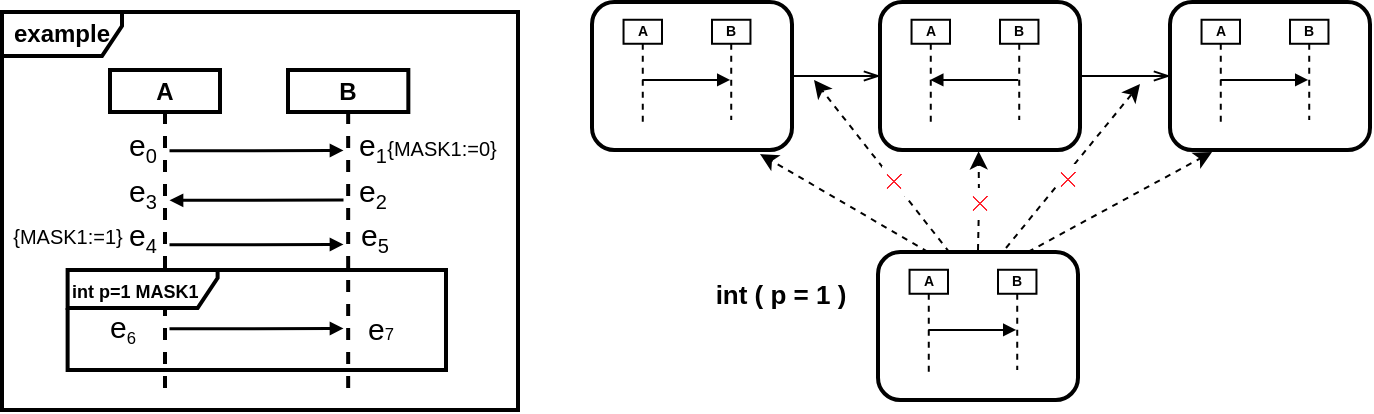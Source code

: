 <mxfile version="24.2.2" type="github">
  <diagram name="第 1 页" id="UiSb-AJgzE3sTe0nSy-w">
    <mxGraphModel dx="1333" dy="945" grid="0" gridSize="10" guides="1" tooltips="1" connect="1" arrows="1" fold="1" page="1" pageScale="1" pageWidth="1169" pageHeight="1654" math="1" shadow="0">
      <root>
        <mxCell id="0" />
        <mxCell id="1" parent="0" />
        <mxCell id="lk80hKLOs_8HjmvmfNgm-3" value="A" style="shape=umlLifeline;perimeter=lifelinePerimeter;whiteSpace=wrap;html=1;container=1;dropTarget=0;collapsible=0;recursiveResize=0;outlineConnect=0;portConstraint=eastwest;newEdgeStyle={&quot;curved&quot;:0,&quot;rounded&quot;:0};size=21;fontStyle=1;strokeWidth=2;fillColor=default;" vertex="1" parent="1">
          <mxGeometry x="72" y="70" width="55" height="160" as="geometry" />
        </mxCell>
        <mxCell id="lk80hKLOs_8HjmvmfNgm-4" value="&lt;font style=&quot;font-size: 9px;&quot;&gt;int p=1 MASK1&lt;/font&gt;" style="shape=umlFrame;whiteSpace=wrap;html=1;pointerEvents=0;width=75;height=19;fillColor=default;align=left;fontStyle=1;strokeWidth=2;" vertex="1" parent="1">
          <mxGeometry x="50.81" y="170" width="189.19" height="50" as="geometry" />
        </mxCell>
        <mxCell id="lk80hKLOs_8HjmvmfNgm-5" value="example" style="shape=umlFrame;whiteSpace=wrap;html=1;pointerEvents=0;width=60;height=22;fontStyle=1;strokeWidth=2;fillColor=default;" vertex="1" parent="1">
          <mxGeometry x="18" y="41" width="258" height="199" as="geometry" />
        </mxCell>
        <mxCell id="lk80hKLOs_8HjmvmfNgm-7" value="B" style="shape=umlLifeline;perimeter=lifelinePerimeter;whiteSpace=wrap;html=1;container=1;dropTarget=0;collapsible=0;recursiveResize=0;outlineConnect=0;portConstraint=eastwest;newEdgeStyle={&quot;curved&quot;:0,&quot;rounded&quot;:0};size=21;aspect=fixed;fontStyle=1;strokeWidth=2;fillColor=default;" vertex="1" parent="1">
          <mxGeometry x="161" y="70" width="60.17" height="160" as="geometry" />
        </mxCell>
        <mxCell id="lk80hKLOs_8HjmvmfNgm-8" value="&lt;div style=&quot;text-align: left;&quot;&gt;&lt;br&gt;&lt;/div&gt;" style="html=1;verticalAlign=bottom;endArrow=block;curved=0;rounded=0;strokeWidth=1.5;endSize=3;" edge="1" parent="1">
          <mxGeometry width="80" relative="1" as="geometry">
            <mxPoint x="101.5" y="199.13" as="sourcePoint" />
            <mxPoint x="188.5" y="199" as="targetPoint" />
          </mxGeometry>
        </mxCell>
        <mxCell id="lk80hKLOs_8HjmvmfNgm-10" value="&lt;div style=&quot;text-align: left;&quot;&gt;&lt;br&gt;&lt;/div&gt;" style="html=1;verticalAlign=bottom;endArrow=block;curved=0;rounded=0;strokeWidth=1.5;endSize=3;" edge="1" parent="1">
          <mxGeometry width="80" relative="1" as="geometry">
            <mxPoint x="101.5" y="110.13" as="sourcePoint" />
            <mxPoint x="188.5" y="110" as="targetPoint" />
          </mxGeometry>
        </mxCell>
        <mxCell id="lk80hKLOs_8HjmvmfNgm-11" value="&lt;div style=&quot;text-align: left;&quot;&gt;&lt;br&gt;&lt;/div&gt;" style="html=1;verticalAlign=bottom;endArrow=block;curved=0;rounded=0;strokeWidth=1.5;endSize=3;" edge="1" parent="1">
          <mxGeometry width="80" relative="1" as="geometry">
            <mxPoint x="188.5" y="134.81" as="sourcePoint" />
            <mxPoint x="101.5" y="134.94" as="targetPoint" />
          </mxGeometry>
        </mxCell>
        <mxCell id="lk80hKLOs_8HjmvmfNgm-12" value="&lt;div style=&quot;text-align: left;&quot;&gt;&lt;br&gt;&lt;/div&gt;" style="html=1;verticalAlign=bottom;endArrow=block;curved=0;rounded=0;strokeWidth=1.5;endSize=3;" edge="1" parent="1">
          <mxGeometry width="80" relative="1" as="geometry">
            <mxPoint x="101.5" y="157.13" as="sourcePoint" />
            <mxPoint x="188.5" y="157" as="targetPoint" />
          </mxGeometry>
        </mxCell>
        <mxCell id="lk80hKLOs_8HjmvmfNgm-13" value="&lt;font style=&quot;font-size: 15px;&quot;&gt;e&lt;/font&gt;&lt;sub&gt;0&lt;/sub&gt;" style="text;html=1;align=center;verticalAlign=middle;resizable=0;points=[];autosize=1;strokeColor=none;fillColor=none;" vertex="1" parent="1">
          <mxGeometry x="72" y="93" width="32" height="32" as="geometry" />
        </mxCell>
        <mxCell id="lk80hKLOs_8HjmvmfNgm-14" value="&lt;font style=&quot;font-size: 15px;&quot;&gt;e&lt;/font&gt;&lt;sub&gt;1&lt;/sub&gt;" style="text;html=1;align=center;verticalAlign=middle;resizable=0;points=[];autosize=1;strokeColor=none;fillColor=none;" vertex="1" parent="1">
          <mxGeometry x="187" y="93" width="32" height="32" as="geometry" />
        </mxCell>
        <mxCell id="lk80hKLOs_8HjmvmfNgm-15" value="&lt;font style=&quot;font-size: 15px;&quot;&gt;e&lt;/font&gt;&lt;sub&gt;2&lt;/sub&gt;" style="text;html=1;align=center;verticalAlign=middle;resizable=0;points=[];autosize=1;strokeColor=none;fillColor=none;" vertex="1" parent="1">
          <mxGeometry x="187" y="116" width="32" height="32" as="geometry" />
        </mxCell>
        <mxCell id="lk80hKLOs_8HjmvmfNgm-16" value="&lt;font style=&quot;font-size: 15px;&quot;&gt;e&lt;/font&gt;&lt;sub&gt;3&lt;/sub&gt;" style="text;html=1;align=center;verticalAlign=middle;resizable=0;points=[];autosize=1;strokeColor=none;fillColor=none;" vertex="1" parent="1">
          <mxGeometry x="72" y="116" width="32" height="32" as="geometry" />
        </mxCell>
        <mxCell id="lk80hKLOs_8HjmvmfNgm-17" value="&lt;font style=&quot;font-size: 15px;&quot;&gt;e&lt;/font&gt;&lt;sub&gt;4&lt;/sub&gt;" style="text;html=1;align=center;verticalAlign=middle;resizable=0;points=[];autosize=1;strokeColor=none;fillColor=none;" vertex="1" parent="1">
          <mxGeometry x="72" y="138" width="32" height="32" as="geometry" />
        </mxCell>
        <mxCell id="lk80hKLOs_8HjmvmfNgm-18" value="&lt;font style=&quot;font-size: 15px;&quot;&gt;e&lt;/font&gt;&lt;sub&gt;5&lt;/sub&gt;" style="text;html=1;align=center;verticalAlign=middle;resizable=0;points=[];autosize=1;strokeColor=none;fillColor=none;" vertex="1" parent="1">
          <mxGeometry x="188" y="138" width="32" height="32" as="geometry" />
        </mxCell>
        <mxCell id="lk80hKLOs_8HjmvmfNgm-19" value="&lt;font style=&quot;font-size: 15px;&quot;&gt;e&lt;/font&gt;&lt;span style=&quot;font-size: 10px;&quot;&gt;&lt;sub&gt;6&lt;/sub&gt;&lt;/span&gt;" style="text;html=1;align=center;verticalAlign=middle;resizable=0;points=[];autosize=1;strokeColor=none;fillColor=none;" vertex="1" parent="1">
          <mxGeometry x="62.996" y="183" width="31" height="31" as="geometry" />
        </mxCell>
        <mxCell id="lk80hKLOs_8HjmvmfNgm-20" value="&lt;font style=&quot;font-size: 15px;&quot;&gt;e&lt;/font&gt;&lt;span style=&quot;font-size: 8.333px;&quot;&gt;7&lt;/span&gt;" style="text;html=1;align=center;verticalAlign=middle;resizable=0;points=[];autosize=1;strokeColor=none;fillColor=none;" vertex="1" parent="1">
          <mxGeometry x="191.002" y="184" width="31" height="30" as="geometry" />
        </mxCell>
        <mxCell id="lk80hKLOs_8HjmvmfNgm-21" value="&lt;font style=&quot;font-size: 10px;&quot;&gt;{MASK1:=0}&lt;/font&gt;" style="text;html=1;align=center;verticalAlign=middle;whiteSpace=wrap;rounded=0;" vertex="1" parent="1">
          <mxGeometry x="208" y="94" width="60" height="30" as="geometry" />
        </mxCell>
        <mxCell id="lk80hKLOs_8HjmvmfNgm-22" value="&lt;font style=&quot;font-size: 10px;&quot;&gt;{MASK1:=1&lt;/font&gt;&lt;span style=&quot;font-size: 10px; background-color: initial;&quot;&gt;}&lt;/span&gt;" style="text;html=1;align=center;verticalAlign=middle;whiteSpace=wrap;rounded=0;" vertex="1" parent="1">
          <mxGeometry x="21" y="138" width="60" height="30" as="geometry" />
        </mxCell>
        <mxCell id="lk80hKLOs_8HjmvmfNgm-23" value="" style="group;fontStyle=1" vertex="1" connectable="0" parent="1">
          <mxGeometry x="457" y="36" width="100" height="74" as="geometry" />
        </mxCell>
        <mxCell id="lk80hKLOs_8HjmvmfNgm-24" value="" style="rounded=1;whiteSpace=wrap;html=1;container=0;fontStyle=1" vertex="1" parent="lk80hKLOs_8HjmvmfNgm-23">
          <mxGeometry width="100" height="74" as="geometry" />
        </mxCell>
        <mxCell id="lk80hKLOs_8HjmvmfNgm-28" value="&lt;font style=&quot;font-size: 7px;&quot;&gt;SCS&lt;/font&gt;" style="shape=umlLifeline;perimeter=lifelinePerimeter;whiteSpace=wrap;html=1;container=1;dropTarget=0;collapsible=0;recursiveResize=0;outlineConnect=0;portConstraint=eastwest;newEdgeStyle={&quot;curved&quot;:0,&quot;rounded&quot;:0};size=12;fontSize=7;fontStyle=1" vertex="1" parent="lk80hKLOs_8HjmvmfNgm-23">
          <mxGeometry x="60" y="8.88" width="19.23" height="50.12" as="geometry" />
        </mxCell>
        <mxCell id="lk80hKLOs_8HjmvmfNgm-29" value="&lt;font style=&quot;font-size: 7px;&quot;&gt;PCS&lt;/font&gt;" style="shape=umlLifeline;perimeter=lifelinePerimeter;whiteSpace=wrap;html=1;container=1;dropTarget=0;collapsible=0;recursiveResize=0;outlineConnect=0;portConstraint=eastwest;newEdgeStyle={&quot;curved&quot;:0,&quot;rounded&quot;:0};size=12;fontSize=7;fontStyle=1" vertex="1" parent="lk80hKLOs_8HjmvmfNgm-23">
          <mxGeometry x="15.77" y="8.88" width="19.23" height="47.12" as="geometry" />
        </mxCell>
        <mxCell id="lk80hKLOs_8HjmvmfNgm-30" value="" style="html=1;verticalAlign=bottom;endArrow=block;curved=0;rounded=0;strokeWidth=1;fontStyle=1" edge="1" parent="lk80hKLOs_8HjmvmfNgm-23">
          <mxGeometry width="80" relative="1" as="geometry">
            <mxPoint x="69.115" y="38.94" as="sourcePoint" />
            <mxPoint x="25.144" y="38.94" as="targetPoint" />
          </mxGeometry>
        </mxCell>
        <mxCell id="lk80hKLOs_8HjmvmfNgm-47" value="" style="group;fontStyle=1" vertex="1" connectable="0" parent="1">
          <mxGeometry x="457" y="36" width="100" height="74" as="geometry" />
        </mxCell>
        <mxCell id="lk80hKLOs_8HjmvmfNgm-48" value="" style="rounded=1;whiteSpace=wrap;html=1;container=0;fontStyle=1;strokeWidth=2;" vertex="1" parent="lk80hKLOs_8HjmvmfNgm-47">
          <mxGeometry width="100" height="74" as="geometry" />
        </mxCell>
        <mxCell id="lk80hKLOs_8HjmvmfNgm-49" value="&lt;font style=&quot;font-size: 7px;&quot;&gt;B&lt;/font&gt;" style="shape=umlLifeline;perimeter=lifelinePerimeter;whiteSpace=wrap;html=1;container=1;dropTarget=0;collapsible=0;recursiveResize=0;outlineConnect=0;portConstraint=eastwest;newEdgeStyle={&quot;curved&quot;:0,&quot;rounded&quot;:0};size=12;fontSize=7;fontStyle=1" vertex="1" parent="lk80hKLOs_8HjmvmfNgm-47">
          <mxGeometry x="60" y="8.88" width="19.23" height="50.12" as="geometry" />
        </mxCell>
        <mxCell id="lk80hKLOs_8HjmvmfNgm-50" value="&lt;font style=&quot;font-size: 7px;&quot;&gt;A&lt;/font&gt;" style="shape=umlLifeline;perimeter=lifelinePerimeter;whiteSpace=wrap;html=1;container=1;dropTarget=0;collapsible=0;recursiveResize=0;outlineConnect=0;portConstraint=eastwest;newEdgeStyle={&quot;curved&quot;:0,&quot;rounded&quot;:0};size=12;fontSize=7;fontStyle=1" vertex="1" parent="lk80hKLOs_8HjmvmfNgm-47">
          <mxGeometry x="15.77" y="8.88" width="19.23" height="52.12" as="geometry" />
        </mxCell>
        <mxCell id="lk80hKLOs_8HjmvmfNgm-51" value="" style="html=1;verticalAlign=bottom;endArrow=block;curved=0;rounded=0;strokeWidth=1;endSize=4;fontStyle=1" edge="1" parent="lk80hKLOs_8HjmvmfNgm-47">
          <mxGeometry width="80" relative="1" as="geometry">
            <mxPoint x="69.115" y="38.94" as="sourcePoint" />
            <mxPoint x="25.144" y="38.94" as="targetPoint" />
          </mxGeometry>
        </mxCell>
        <mxCell id="lk80hKLOs_8HjmvmfNgm-52" value="" style="group;fontStyle=1" vertex="1" connectable="0" parent="1">
          <mxGeometry x="313" y="36" width="100" height="74" as="geometry" />
        </mxCell>
        <mxCell id="lk80hKLOs_8HjmvmfNgm-53" value="" style="rounded=1;whiteSpace=wrap;html=1;container=0;fontStyle=1;strokeWidth=2;" vertex="1" parent="lk80hKLOs_8HjmvmfNgm-52">
          <mxGeometry width="100" height="74" as="geometry" />
        </mxCell>
        <mxCell id="lk80hKLOs_8HjmvmfNgm-54" value="&lt;font style=&quot;font-size: 7px;&quot;&gt;B&lt;/font&gt;" style="shape=umlLifeline;perimeter=lifelinePerimeter;whiteSpace=wrap;html=1;container=1;dropTarget=0;collapsible=0;recursiveResize=0;outlineConnect=0;portConstraint=eastwest;newEdgeStyle={&quot;curved&quot;:0,&quot;rounded&quot;:0};size=12;fontSize=7;fontStyle=1" vertex="1" parent="lk80hKLOs_8HjmvmfNgm-52">
          <mxGeometry x="60" y="8.88" width="19.23" height="50.12" as="geometry" />
        </mxCell>
        <mxCell id="lk80hKLOs_8HjmvmfNgm-55" value="&lt;font style=&quot;font-size: 7px;&quot;&gt;A&lt;/font&gt;" style="shape=umlLifeline;perimeter=lifelinePerimeter;whiteSpace=wrap;html=1;container=1;dropTarget=0;collapsible=0;recursiveResize=0;outlineConnect=0;portConstraint=eastwest;newEdgeStyle={&quot;curved&quot;:0,&quot;rounded&quot;:0};size=12;fontSize=7;fontStyle=1" vertex="1" parent="lk80hKLOs_8HjmvmfNgm-52">
          <mxGeometry x="15.77" y="8.88" width="19.23" height="52.12" as="geometry" />
        </mxCell>
        <mxCell id="lk80hKLOs_8HjmvmfNgm-56" value="" style="html=1;verticalAlign=bottom;endArrow=block;curved=0;rounded=0;strokeWidth=1;endSize=4;fontStyle=1" edge="1" parent="lk80hKLOs_8HjmvmfNgm-52">
          <mxGeometry width="80" relative="1" as="geometry">
            <mxPoint x="25.144" y="38.94" as="sourcePoint" />
            <mxPoint x="69.115" y="38.94" as="targetPoint" />
          </mxGeometry>
        </mxCell>
        <mxCell id="lk80hKLOs_8HjmvmfNgm-57" value="" style="group;fontStyle=1;strokeWidth=3;" vertex="1" connectable="0" parent="1">
          <mxGeometry x="602" y="36" width="100" height="74" as="geometry" />
        </mxCell>
        <mxCell id="lk80hKLOs_8HjmvmfNgm-58" value="" style="rounded=1;whiteSpace=wrap;html=1;container=0;fontStyle=1;strokeWidth=2;" vertex="1" parent="lk80hKLOs_8HjmvmfNgm-57">
          <mxGeometry width="100" height="74" as="geometry" />
        </mxCell>
        <mxCell id="lk80hKLOs_8HjmvmfNgm-59" value="&lt;font style=&quot;font-size: 7px;&quot;&gt;B&lt;/font&gt;" style="shape=umlLifeline;perimeter=lifelinePerimeter;whiteSpace=wrap;html=1;container=1;dropTarget=0;collapsible=0;recursiveResize=0;outlineConnect=0;portConstraint=eastwest;newEdgeStyle={&quot;curved&quot;:0,&quot;rounded&quot;:0};size=12;fontSize=7;fontStyle=1" vertex="1" parent="lk80hKLOs_8HjmvmfNgm-57">
          <mxGeometry x="60" y="8.88" width="19.23" height="50.12" as="geometry" />
        </mxCell>
        <mxCell id="lk80hKLOs_8HjmvmfNgm-60" value="&lt;font style=&quot;font-size: 7px;&quot;&gt;A&lt;/font&gt;" style="shape=umlLifeline;perimeter=lifelinePerimeter;whiteSpace=wrap;html=1;container=1;dropTarget=0;collapsible=0;recursiveResize=0;outlineConnect=0;portConstraint=eastwest;newEdgeStyle={&quot;curved&quot;:0,&quot;rounded&quot;:0};size=12;fontSize=7;fontStyle=1" vertex="1" parent="lk80hKLOs_8HjmvmfNgm-57">
          <mxGeometry x="15.77" y="8.88" width="19.23" height="53.12" as="geometry" />
        </mxCell>
        <mxCell id="lk80hKLOs_8HjmvmfNgm-61" value="" style="html=1;verticalAlign=bottom;endArrow=block;curved=0;rounded=0;strokeWidth=1;endSize=4;fontStyle=1" edge="1" parent="lk80hKLOs_8HjmvmfNgm-57">
          <mxGeometry width="80" relative="1" as="geometry">
            <mxPoint x="25.144" y="38.94" as="sourcePoint" />
            <mxPoint x="69.115" y="38.94" as="targetPoint" />
          </mxGeometry>
        </mxCell>
        <mxCell id="lk80hKLOs_8HjmvmfNgm-65" style="edgeStyle=orthogonalEdgeStyle;rounded=0;orthogonalLoop=1;jettySize=auto;html=1;entryX=0;entryY=0.5;entryDx=0;entryDy=0;endArrow=openThin;endFill=0;fontStyle=1" edge="1" parent="1" source="lk80hKLOs_8HjmvmfNgm-53" target="lk80hKLOs_8HjmvmfNgm-48">
          <mxGeometry relative="1" as="geometry" />
        </mxCell>
        <mxCell id="lk80hKLOs_8HjmvmfNgm-67" style="edgeStyle=orthogonalEdgeStyle;rounded=0;orthogonalLoop=1;jettySize=auto;html=1;exitX=1;exitY=0.5;exitDx=0;exitDy=0;entryX=0;entryY=0.5;entryDx=0;entryDy=0;endArrow=openThin;endFill=0;fontStyle=1" edge="1" parent="1" source="lk80hKLOs_8HjmvmfNgm-48" target="lk80hKLOs_8HjmvmfNgm-58">
          <mxGeometry relative="1" as="geometry" />
        </mxCell>
        <mxCell id="lk80hKLOs_8HjmvmfNgm-68" value="" style="group;fontStyle=1;strokeWidth=2;" vertex="1" connectable="0" parent="1">
          <mxGeometry x="456" y="161" width="100" height="74" as="geometry" />
        </mxCell>
        <mxCell id="lk80hKLOs_8HjmvmfNgm-74" style="edgeStyle=orthogonalEdgeStyle;rounded=0;orthogonalLoop=1;jettySize=auto;html=1;dashed=1;fontStyle=1" edge="1" parent="lk80hKLOs_8HjmvmfNgm-68">
          <mxGeometry relative="1" as="geometry">
            <mxPoint x="50.296" y="-50.333" as="targetPoint" />
            <mxPoint x="50" y="-1" as="sourcePoint" />
          </mxGeometry>
        </mxCell>
        <mxCell id="lk80hKLOs_8HjmvmfNgm-75" value="&lt;span style=&quot;font-size: 13px;&quot;&gt;&lt;font color=&quot;#ff2431&quot;&gt;\(\times\)&lt;/font&gt;&lt;/span&gt;" style="edgeLabel;html=1;align=center;verticalAlign=middle;resizable=0;points=[];fontStyle=1" vertex="1" connectable="0" parent="lk80hKLOs_8HjmvmfNgm-74">
          <mxGeometry x="-0.04" relative="1" as="geometry">
            <mxPoint as="offset" />
          </mxGeometry>
        </mxCell>
        <mxCell id="lk80hKLOs_8HjmvmfNgm-77" style="rounded=0;orthogonalLoop=1;jettySize=auto;html=1;exitX=0.75;exitY=0;exitDx=0;exitDy=0;dashed=1;fontStyle=1" edge="1" parent="lk80hKLOs_8HjmvmfNgm-68" source="lk80hKLOs_8HjmvmfNgm-69">
          <mxGeometry relative="1" as="geometry">
            <mxPoint x="167" y="-50" as="targetPoint" />
            <mxPoint x="77" y="-5" as="sourcePoint" />
          </mxGeometry>
        </mxCell>
        <mxCell id="lk80hKLOs_8HjmvmfNgm-69" value="" style="rounded=1;whiteSpace=wrap;html=1;container=0;fontStyle=1;strokeWidth=2;" vertex="1" parent="lk80hKLOs_8HjmvmfNgm-68">
          <mxGeometry width="100" height="74" as="geometry" />
        </mxCell>
        <mxCell id="lk80hKLOs_8HjmvmfNgm-70" value="&lt;font style=&quot;font-size: 7px;&quot;&gt;B&lt;/font&gt;" style="shape=umlLifeline;perimeter=lifelinePerimeter;whiteSpace=wrap;html=1;container=1;dropTarget=0;collapsible=0;recursiveResize=0;outlineConnect=0;portConstraint=eastwest;newEdgeStyle={&quot;curved&quot;:0,&quot;rounded&quot;:0};size=12;fontSize=7;fontStyle=1" vertex="1" parent="lk80hKLOs_8HjmvmfNgm-68">
          <mxGeometry x="60" y="8.88" width="19.23" height="50.12" as="geometry" />
        </mxCell>
        <mxCell id="lk80hKLOs_8HjmvmfNgm-71" value="&lt;font style=&quot;font-size: 7px;&quot;&gt;A&lt;/font&gt;" style="shape=umlLifeline;perimeter=lifelinePerimeter;whiteSpace=wrap;html=1;container=1;dropTarget=0;collapsible=0;recursiveResize=0;outlineConnect=0;portConstraint=eastwest;newEdgeStyle={&quot;curved&quot;:0,&quot;rounded&quot;:0};size=12;fontSize=7;fontStyle=1" vertex="1" parent="lk80hKLOs_8HjmvmfNgm-68">
          <mxGeometry x="15.77" y="8.88" width="19.23" height="52.12" as="geometry" />
        </mxCell>
        <mxCell id="lk80hKLOs_8HjmvmfNgm-72" value="" style="html=1;verticalAlign=bottom;endArrow=block;curved=0;rounded=0;strokeWidth=1;endSize=4;fontStyle=1" edge="1" parent="lk80hKLOs_8HjmvmfNgm-68">
          <mxGeometry width="80" relative="1" as="geometry">
            <mxPoint x="25.144" y="38.94" as="sourcePoint" />
            <mxPoint x="69.115" y="38.94" as="targetPoint" />
          </mxGeometry>
        </mxCell>
        <mxCell id="lk80hKLOs_8HjmvmfNgm-73" value="&lt;font style=&quot;&quot; size=&quot;1&quot;&gt;&lt;span style=&quot;font-size: 13px;&quot;&gt;int ( p = 1 )&lt;/span&gt;&lt;/font&gt;" style="text;html=1;align=center;verticalAlign=middle;resizable=0;points=[];autosize=1;strokeColor=none;fillColor=none;fontStyle=1" vertex="1" parent="1">
          <mxGeometry x="366" y="168" width="81" height="28" as="geometry" />
        </mxCell>
        <mxCell id="lk80hKLOs_8HjmvmfNgm-76" style="rounded=0;orthogonalLoop=1;jettySize=auto;html=1;exitX=0.25;exitY=0;exitDx=0;exitDy=0;dashed=1;fontStyle=1" edge="1" parent="1" source="lk80hKLOs_8HjmvmfNgm-69">
          <mxGeometry relative="1" as="geometry">
            <mxPoint x="506" y="156" as="sourcePoint" />
            <mxPoint x="397" y="112" as="targetPoint" />
          </mxGeometry>
        </mxCell>
        <mxCell id="lk80hKLOs_8HjmvmfNgm-78" style="rounded=0;orthogonalLoop=1;jettySize=auto;html=1;dashed=1;fontStyle=1" edge="1" parent="1">
          <mxGeometry relative="1" as="geometry">
            <mxPoint x="587" y="77" as="targetPoint" />
            <mxPoint x="520" y="159" as="sourcePoint" />
          </mxGeometry>
        </mxCell>
        <mxCell id="lk80hKLOs_8HjmvmfNgm-79" value="&lt;span style=&quot;font-size: 13px;&quot;&gt;&lt;font color=&quot;#ff2431&quot;&gt;\(\times\)&lt;/font&gt;&lt;/span&gt;" style="edgeLabel;html=1;align=center;verticalAlign=middle;resizable=0;points=[];fontStyle=1" vertex="1" connectable="0" parent="lk80hKLOs_8HjmvmfNgm-78">
          <mxGeometry x="-0.04" relative="1" as="geometry">
            <mxPoint x="-2" y="4" as="offset" />
          </mxGeometry>
        </mxCell>
        <mxCell id="lk80hKLOs_8HjmvmfNgm-80" style="rounded=0;orthogonalLoop=1;jettySize=auto;html=1;dashed=1;exitX=0.358;exitY=0.004;exitDx=0;exitDy=0;exitPerimeter=0;fontStyle=1" edge="1" parent="1" source="lk80hKLOs_8HjmvmfNgm-69">
          <mxGeometry relative="1" as="geometry">
            <mxPoint x="424" y="75" as="targetPoint" />
            <mxPoint x="516" y="170" as="sourcePoint" />
          </mxGeometry>
        </mxCell>
        <mxCell id="lk80hKLOs_8HjmvmfNgm-81" value="&lt;span style=&quot;font-size: 13px;&quot;&gt;&lt;span&gt;&lt;font color=&quot;#ff2431&quot;&gt;\(\times\)&lt;/font&gt;&lt;/span&gt;&lt;/span&gt;" style="edgeLabel;html=1;align=center;verticalAlign=middle;resizable=0;points=[];fontStyle=1" vertex="1" connectable="0" parent="lk80hKLOs_8HjmvmfNgm-80">
          <mxGeometry x="-0.04" relative="1" as="geometry">
            <mxPoint x="4" y="5" as="offset" />
          </mxGeometry>
        </mxCell>
      </root>
    </mxGraphModel>
  </diagram>
</mxfile>
